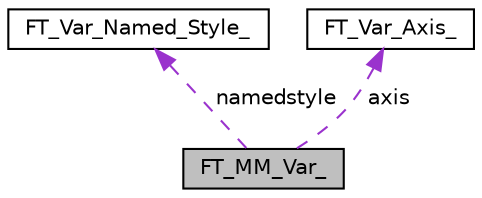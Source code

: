digraph "FT_MM_Var_"
{
 // LATEX_PDF_SIZE
  edge [fontname="Helvetica",fontsize="10",labelfontname="Helvetica",labelfontsize="10"];
  node [fontname="Helvetica",fontsize="10",shape=record];
  Node1 [label="FT_MM_Var_",height=0.2,width=0.4,color="black", fillcolor="grey75", style="filled", fontcolor="black",tooltip=" "];
  Node2 -> Node1 [dir="back",color="darkorchid3",fontsize="10",style="dashed",label=" namedstyle" ,fontname="Helvetica"];
  Node2 [label="FT_Var_Named_Style_",height=0.2,width=0.4,color="black", fillcolor="white", style="filled",URL="$d1/ddd/structFT__Var__Named__Style__.html",tooltip=" "];
  Node3 -> Node1 [dir="back",color="darkorchid3",fontsize="10",style="dashed",label=" axis" ,fontname="Helvetica"];
  Node3 [label="FT_Var_Axis_",height=0.2,width=0.4,color="black", fillcolor="white", style="filled",URL="$db/d99/structFT__Var__Axis__.html",tooltip=" "];
}

